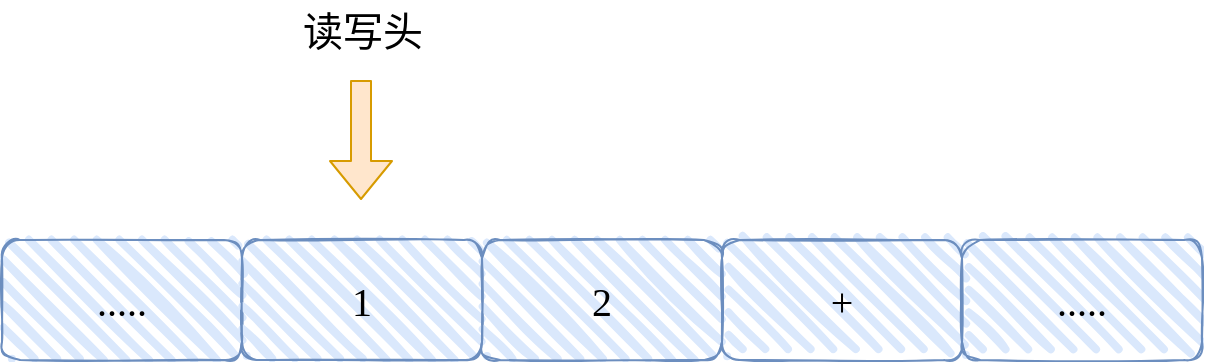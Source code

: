 <mxfile version="13.7.7" type="github">
  <diagram id="dRYUVDzbDnZrVVKXQe7n" name="第 1 页">
    <mxGraphModel dx="830" dy="565" grid="1" gridSize="10" guides="1" tooltips="1" connect="1" arrows="1" fold="1" page="1" pageScale="1" pageWidth="827" pageHeight="1169" math="0" shadow="0">
      <root>
        <mxCell id="0" />
        <mxCell id="1" parent="0" />
        <mxCell id="ekWBx2XH8jgDKDmoNhYF-1" value="....." style="rounded=1;whiteSpace=wrap;html=1;strokeWidth=1;fillWeight=4;hachureGap=8;hachureAngle=45;sketch=1;shadow=0;fillColor=#dae8fc;strokeColor=#6c8ebf;fontSize=20;fontFamily=Comic Sans MS;" vertex="1" parent="1">
          <mxGeometry x="190" y="270" width="120" height="60" as="geometry" />
        </mxCell>
        <mxCell id="ekWBx2XH8jgDKDmoNhYF-2" value="1" style="rounded=1;whiteSpace=wrap;html=1;strokeWidth=1;fillWeight=4;hachureGap=8;hachureAngle=45;sketch=1;shadow=0;fillColor=#dae8fc;strokeColor=#6c8ebf;fontSize=20;fontFamily=Comic Sans MS;" vertex="1" parent="1">
          <mxGeometry x="310" y="270" width="120" height="60" as="geometry" />
        </mxCell>
        <mxCell id="ekWBx2XH8jgDKDmoNhYF-3" value="2" style="rounded=1;whiteSpace=wrap;html=1;strokeWidth=1;fillWeight=4;hachureGap=8;hachureAngle=45;sketch=1;shadow=0;fillColor=#dae8fc;strokeColor=#6c8ebf;fontSize=20;fontFamily=Comic Sans MS;" vertex="1" parent="1">
          <mxGeometry x="430" y="270" width="120" height="60" as="geometry" />
        </mxCell>
        <mxCell id="ekWBx2XH8jgDKDmoNhYF-4" value="+" style="rounded=1;whiteSpace=wrap;html=1;strokeWidth=1;fillWeight=4;hachureGap=8;hachureAngle=45;sketch=1;shadow=0;fillColor=#dae8fc;strokeColor=#6c8ebf;fontSize=20;fontFamily=Comic Sans MS;" vertex="1" parent="1">
          <mxGeometry x="550" y="270" width="120" height="60" as="geometry" />
        </mxCell>
        <mxCell id="ekWBx2XH8jgDKDmoNhYF-5" value="....." style="rounded=1;whiteSpace=wrap;html=1;strokeWidth=1;fillWeight=4;hachureGap=8;hachureAngle=45;sketch=1;shadow=0;fillColor=#dae8fc;strokeColor=#6c8ebf;fontSize=20;fontFamily=Comic Sans MS;" vertex="1" parent="1">
          <mxGeometry x="670" y="270" width="120" height="60" as="geometry" />
        </mxCell>
        <mxCell id="ekWBx2XH8jgDKDmoNhYF-6" value="" style="shape=flexArrow;endArrow=classic;html=1;fontFamily=Comic Sans MS;fontSize=20;fillColor=#ffe6cc;strokeColor=#d79b00;" edge="1" parent="1">
          <mxGeometry width="50" height="50" relative="1" as="geometry">
            <mxPoint x="369.5" y="190" as="sourcePoint" />
            <mxPoint x="369.5" y="250" as="targetPoint" />
          </mxGeometry>
        </mxCell>
        <mxCell id="ekWBx2XH8jgDKDmoNhYF-7" value="读写头" style="text;html=1;align=center;verticalAlign=middle;resizable=0;points=[];autosize=1;fontSize=20;fontFamily=Helvetica;" vertex="1" parent="1">
          <mxGeometry x="330" y="150" width="80" height="30" as="geometry" />
        </mxCell>
      </root>
    </mxGraphModel>
  </diagram>
</mxfile>
